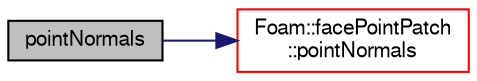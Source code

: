 digraph "pointNormals"
{
  bgcolor="transparent";
  edge [fontname="FreeSans",fontsize="10",labelfontname="FreeSans",labelfontsize="10"];
  node [fontname="FreeSans",fontsize="10",shape=record];
  rankdir="LR";
  Node1 [label="pointNormals",height=0.2,width=0.4,color="black", fillcolor="grey75", style="filled" fontcolor="black"];
  Node1 -> Node2 [color="midnightblue",fontsize="10",style="solid",fontname="FreeSans"];
  Node2 [label="Foam::facePointPatch\l::pointNormals",height=0.2,width=0.4,color="red",URL="$a00708.html#a5bfd0eb50929e3ee2f27b35f0c9c03df",tooltip="Return point unit normals. "];
}
